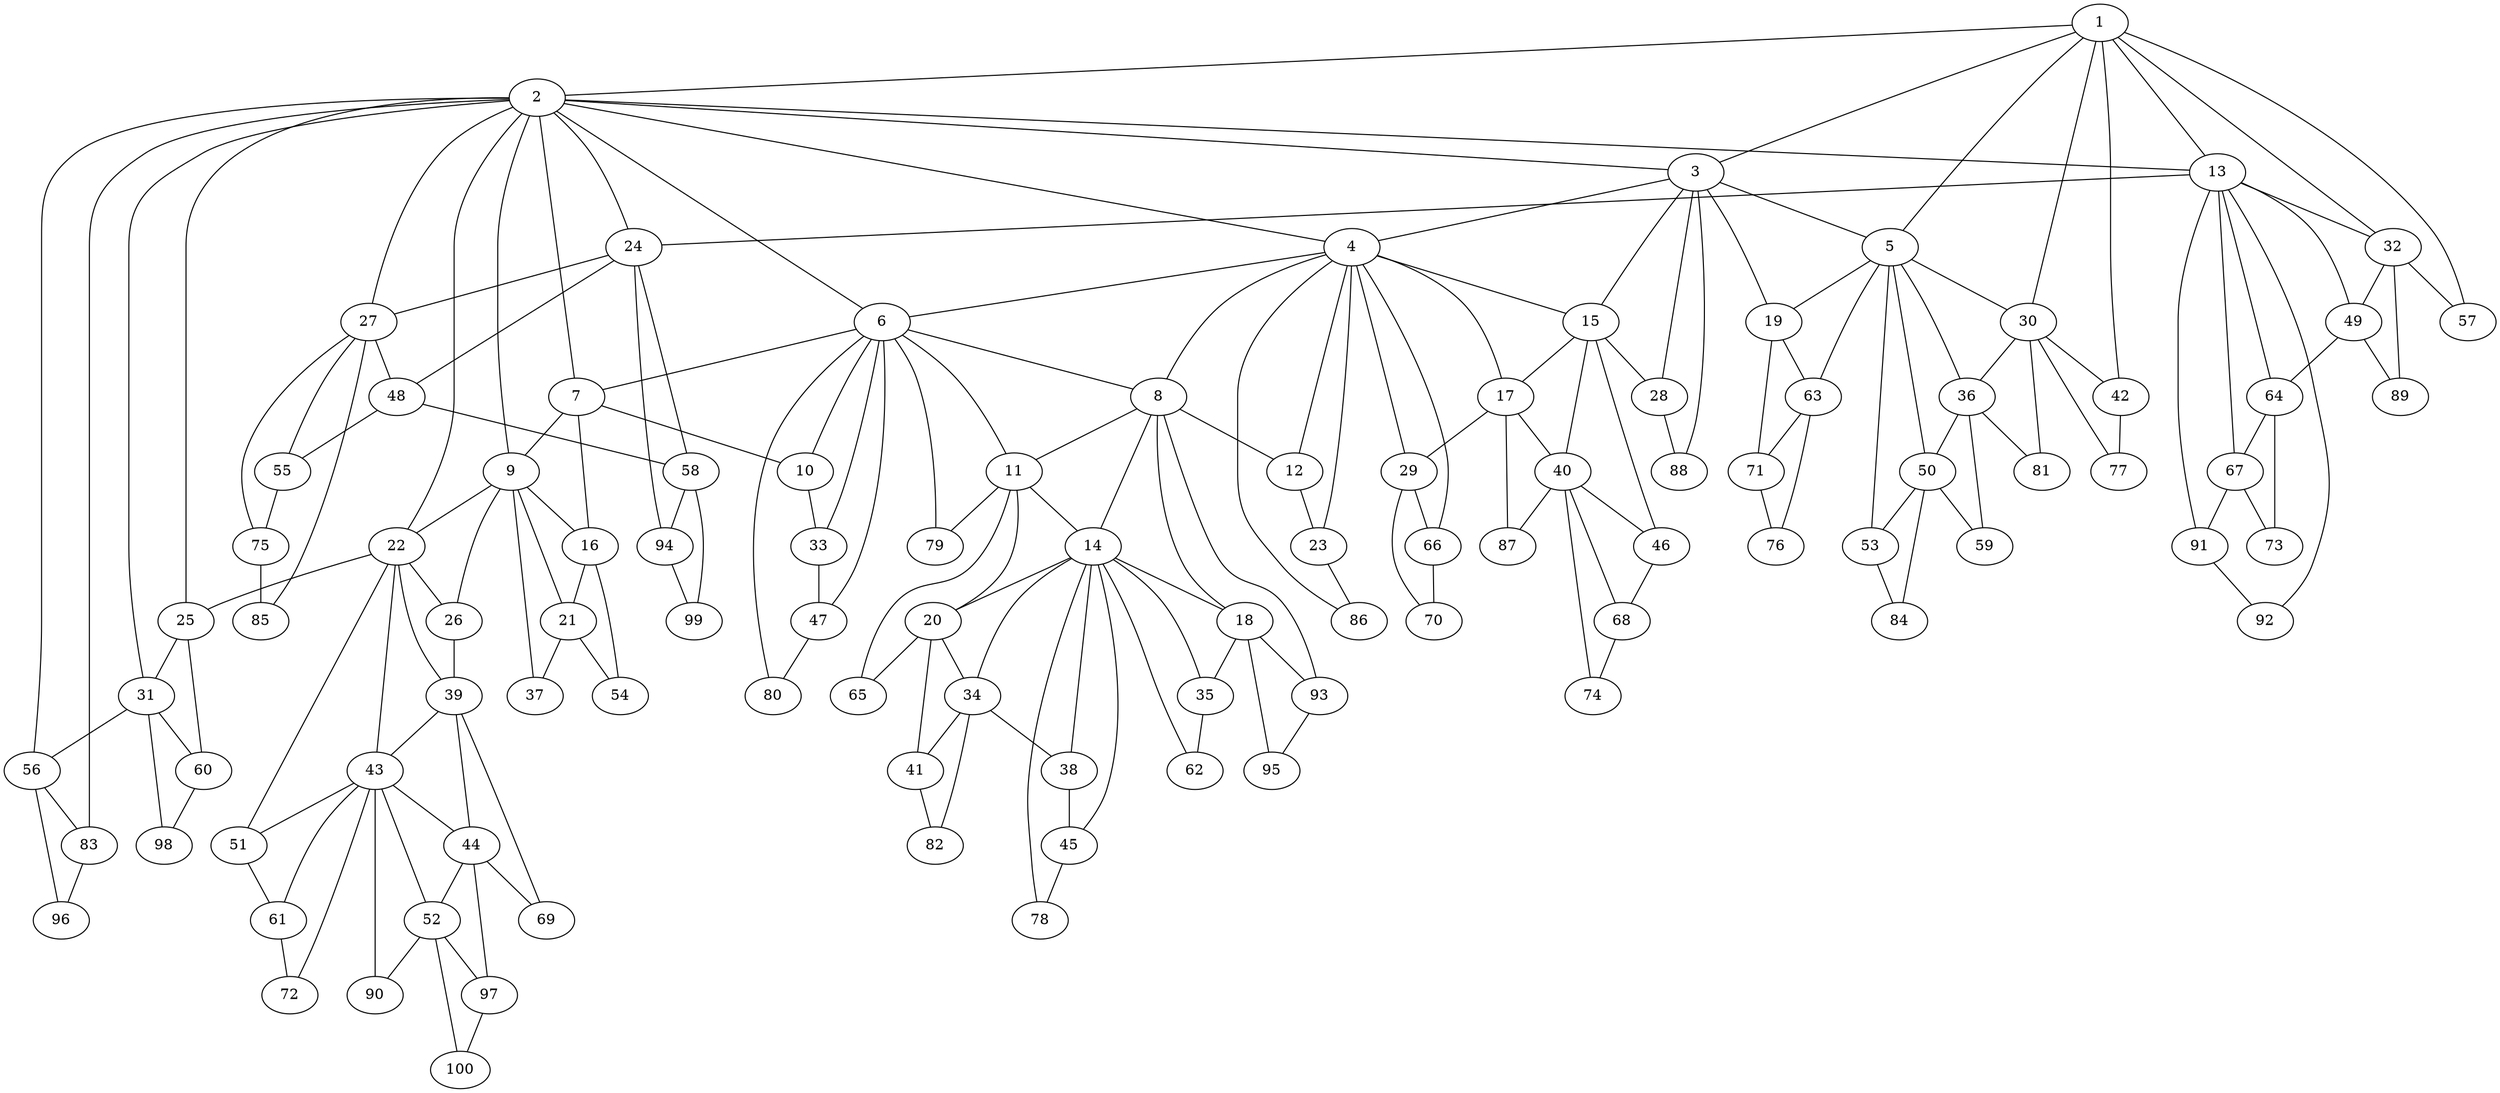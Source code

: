 graph grafoDorogovtsevMendes{
1--2
1--3
2--3
2--4
3--4
1--5
3--5
2--6
4--6
2--7
6--7
4--8
6--8
2--9
7--9
6--10
7--10
6--11
8--11
4--12
8--12
1--13
2--13
8--14
11--14
3--15
4--15
7--16
9--16
4--17
15--17
8--18
14--18
3--19
5--19
11--20
14--20
9--21
16--21
2--22
9--22
4--23
12--23
2--24
13--24
2--25
22--25
9--26
22--26
2--27
24--27
3--28
15--28
4--29
17--29
1--30
5--30
2--31
25--31
1--32
13--32
6--33
10--33
14--34
20--34
14--35
18--35
5--36
30--36
9--37
21--37
14--38
34--38
22--39
26--39
15--40
17--40
20--41
34--41
1--42
30--42
22--43
39--43
39--44
43--44
14--45
38--45
15--46
40--46
6--47
33--47
24--48
27--48
13--49
32--49
5--50
36--50
22--51
43--51
43--52
44--52
5--53
50--53
16--54
21--54
27--55
48--55
2--56
31--56
1--57
32--57
24--58
48--58
36--59
50--59
25--60
31--60
43--61
51--61
14--62
35--62
5--63
19--63
13--64
49--64
11--65
20--65
4--66
29--66
13--67
64--67
40--68
46--68
39--69
44--69
29--70
66--70
19--71
63--71
43--72
61--72
64--73
67--73
40--74
68--74
27--75
55--75
63--76
71--76
30--77
42--77
14--78
45--78
6--79
11--79
6--80
47--80
30--81
36--81
34--82
41--82
2--83
56--83
50--84
53--84
27--85
75--85
4--86
23--86
17--87
40--87
3--88
28--88
32--89
49--89
43--90
52--90
13--91
67--91
13--92
91--92
8--93
18--93
24--94
58--94
18--95
93--95
56--96
83--96
44--97
52--97
31--98
60--98
58--99
94--99
52--100
97--100
}
